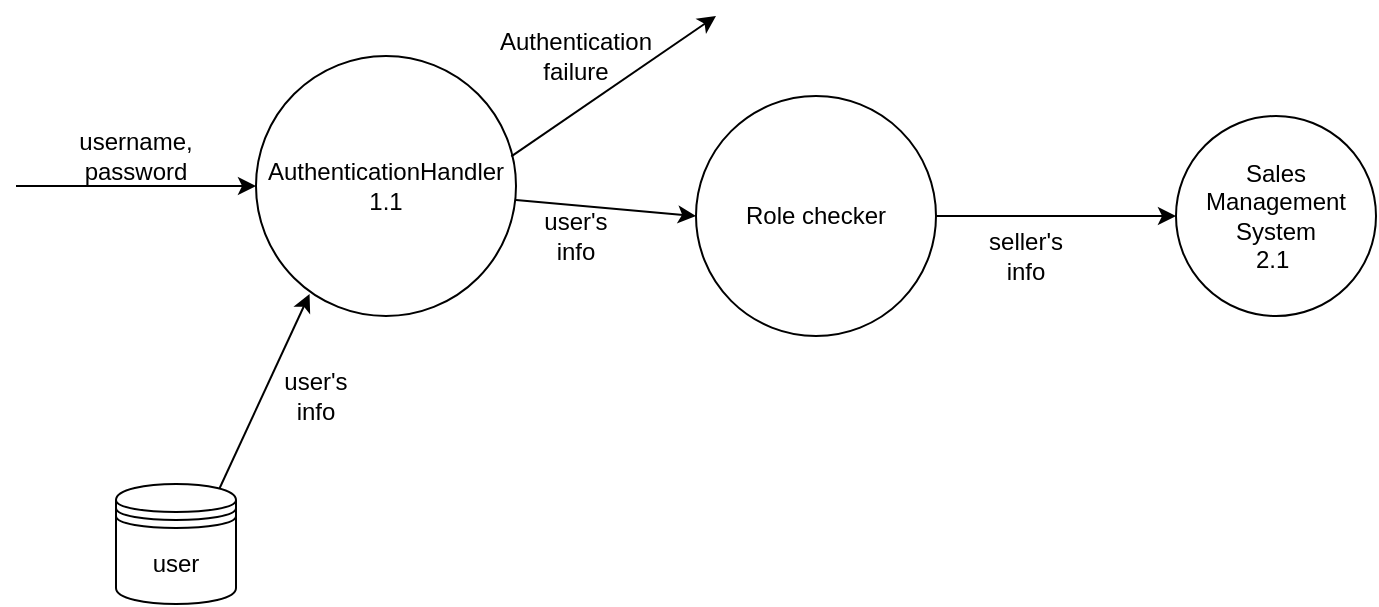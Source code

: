 <mxfile version="14.5.3" type="device"><diagram id="SBo7qIxcuWNst88XQ7X7" name="Page-1"><mxGraphModel dx="1038" dy="548" grid="1" gridSize="10" guides="1" tooltips="1" connect="1" arrows="1" fold="1" page="1" pageScale="1" pageWidth="1169" pageHeight="827" math="0" shadow="0"><root><mxCell id="0"/><mxCell id="1" parent="0"/><mxCell id="jbs9VK9EBBn1yW_1fcoI-2" value="Sales Management System&lt;br&gt;2.1&amp;nbsp;" style="ellipse;whiteSpace=wrap;html=1;aspect=fixed;" parent="1" vertex="1"><mxGeometry x="660" y="150" width="100" height="100" as="geometry"/></mxCell><mxCell id="jbs9VK9EBBn1yW_1fcoI-5" value="" style="endArrow=classic;html=1;entryX=0;entryY=0.5;entryDx=0;entryDy=0;" parent="1" target="jbs9VK9EBBn1yW_1fcoI-7" edge="1"><mxGeometry width="50" height="50" relative="1" as="geometry"><mxPoint x="80" y="185" as="sourcePoint"/><mxPoint x="130" y="130" as="targetPoint"/></mxGeometry></mxCell><mxCell id="jbs9VK9EBBn1yW_1fcoI-6" value="" style="endArrow=classic;html=1;entryX=0.206;entryY=0.915;entryDx=0;entryDy=0;entryPerimeter=0;" parent="1" target="jbs9VK9EBBn1yW_1fcoI-7" edge="1"><mxGeometry width="50" height="50" relative="1" as="geometry"><mxPoint x="180" y="340" as="sourcePoint"/><mxPoint x="230" y="290" as="targetPoint"/></mxGeometry></mxCell><mxCell id="jbs9VK9EBBn1yW_1fcoI-7" value="AuthenticationHandler&lt;br&gt;1.1" style="ellipse;whiteSpace=wrap;html=1;aspect=fixed;" parent="1" vertex="1"><mxGeometry x="200" y="120" width="130" height="130" as="geometry"/></mxCell><mxCell id="jbs9VK9EBBn1yW_1fcoI-8" value="user" style="shape=datastore;whiteSpace=wrap;html=1;" parent="1" vertex="1"><mxGeometry x="130" y="334" width="60" height="60" as="geometry"/></mxCell><mxCell id="JpTQvRQfS-qruM0Su0_W-2" value="username, password" style="text;html=1;strokeColor=none;fillColor=none;align=center;verticalAlign=middle;whiteSpace=wrap;rounded=0;" parent="1" vertex="1"><mxGeometry x="120" y="160" width="40" height="20" as="geometry"/></mxCell><mxCell id="JpTQvRQfS-qruM0Su0_W-6" value="user's info" style="text;html=1;strokeColor=none;fillColor=none;align=center;verticalAlign=middle;whiteSpace=wrap;rounded=0;" parent="1" vertex="1"><mxGeometry x="210" y="280" width="40" height="20" as="geometry"/></mxCell><mxCell id="JpTQvRQfS-qruM0Su0_W-8" value="" style="endArrow=classic;html=1;exitX=0.982;exitY=0.386;exitDx=0;exitDy=0;exitPerimeter=0;" parent="1" source="jbs9VK9EBBn1yW_1fcoI-7" edge="1"><mxGeometry width="50" height="50" relative="1" as="geometry"><mxPoint x="350" y="190" as="sourcePoint"/><mxPoint x="430" y="100" as="targetPoint"/></mxGeometry></mxCell><mxCell id="JpTQvRQfS-qruM0Su0_W-10" value="Authentication failure" style="text;html=1;strokeColor=none;fillColor=none;align=center;verticalAlign=middle;whiteSpace=wrap;rounded=0;rotation=0;" parent="1" vertex="1"><mxGeometry x="340" y="110" width="40" height="20" as="geometry"/></mxCell><mxCell id="JpTQvRQfS-qruM0Su0_W-39" value="Role checker" style="ellipse;whiteSpace=wrap;html=1;aspect=fixed;" parent="1" vertex="1"><mxGeometry x="420" y="140" width="120" height="120" as="geometry"/></mxCell><mxCell id="JpTQvRQfS-qruM0Su0_W-40" value="" style="endArrow=classic;html=1;entryX=0;entryY=0.5;entryDx=0;entryDy=0;exitX=1;exitY=0.554;exitDx=0;exitDy=0;exitPerimeter=0;" parent="1" source="jbs9VK9EBBn1yW_1fcoI-7" target="JpTQvRQfS-qruM0Su0_W-39" edge="1"><mxGeometry width="50" height="50" relative="1" as="geometry"><mxPoint x="340" y="334" as="sourcePoint"/><mxPoint x="386.78" y="232.95" as="targetPoint"/></mxGeometry></mxCell><mxCell id="JpTQvRQfS-qruM0Su0_W-41" value="user's info" style="text;html=1;strokeColor=none;fillColor=none;align=center;verticalAlign=middle;whiteSpace=wrap;rounded=0;" parent="1" vertex="1"><mxGeometry x="340" y="200" width="40" height="20" as="geometry"/></mxCell><mxCell id="JpTQvRQfS-qruM0Su0_W-42" value="" style="endArrow=classic;html=1;entryX=0;entryY=0.5;entryDx=0;entryDy=0;exitX=1;exitY=0.5;exitDx=0;exitDy=0;" parent="1" source="JpTQvRQfS-qruM0Su0_W-39" target="jbs9VK9EBBn1yW_1fcoI-2" edge="1"><mxGeometry width="50" height="50" relative="1" as="geometry"><mxPoint x="630" y="431.05" as="sourcePoint"/><mxPoint x="676.78" y="330" as="targetPoint"/></mxGeometry></mxCell><mxCell id="JpTQvRQfS-qruM0Su0_W-43" value="seller's info" style="text;html=1;strokeColor=none;fillColor=none;align=center;verticalAlign=middle;whiteSpace=wrap;rounded=0;" parent="1" vertex="1"><mxGeometry x="565" y="210" width="40" height="20" as="geometry"/></mxCell></root></mxGraphModel></diagram></mxfile>